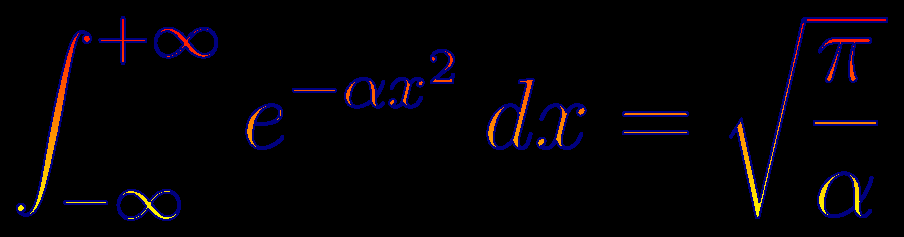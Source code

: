 size(16cm,0);

path[] P=texpath("$\displaystyle\int_{-\infty}^{+\infty}e^{-\alpha x^2}\,dx=
\sqrt{\frac{\pi}{\alpha}}$");
pair m=min(P), M=max(P);

axialshade(P,yellow,m,red,(m.x,M.y));
draw(P,0.5*blue);
shipout(bbox(3mm,Fill));
